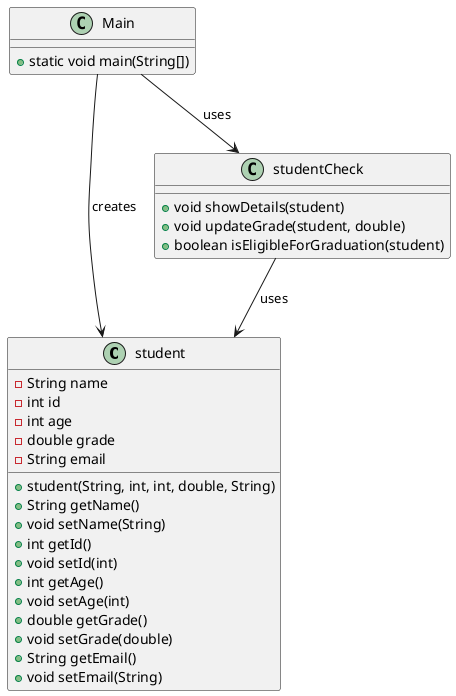 @startuml

class student {
    - String name
    - int id
    - int age
    - double grade
    - String email
    + student(String, int, int, double, String)
    + String getName()
    + void setName(String)
    + int getId()
    + void setId(int)
    + int getAge()
    + void setAge(int)
    + double getGrade()
    + void setGrade(double)
    + String getEmail()
    + void setEmail(String)
}

class studentCheck {
    + void showDetails(student)
    + void updateGrade(student, double)
    + boolean isEligibleForGraduation(student)
}

class Main {
    + static void main(String[])
}

studentCheck --> student : uses
Main --> student : creates
Main --> studentCheck : uses

@enduml
